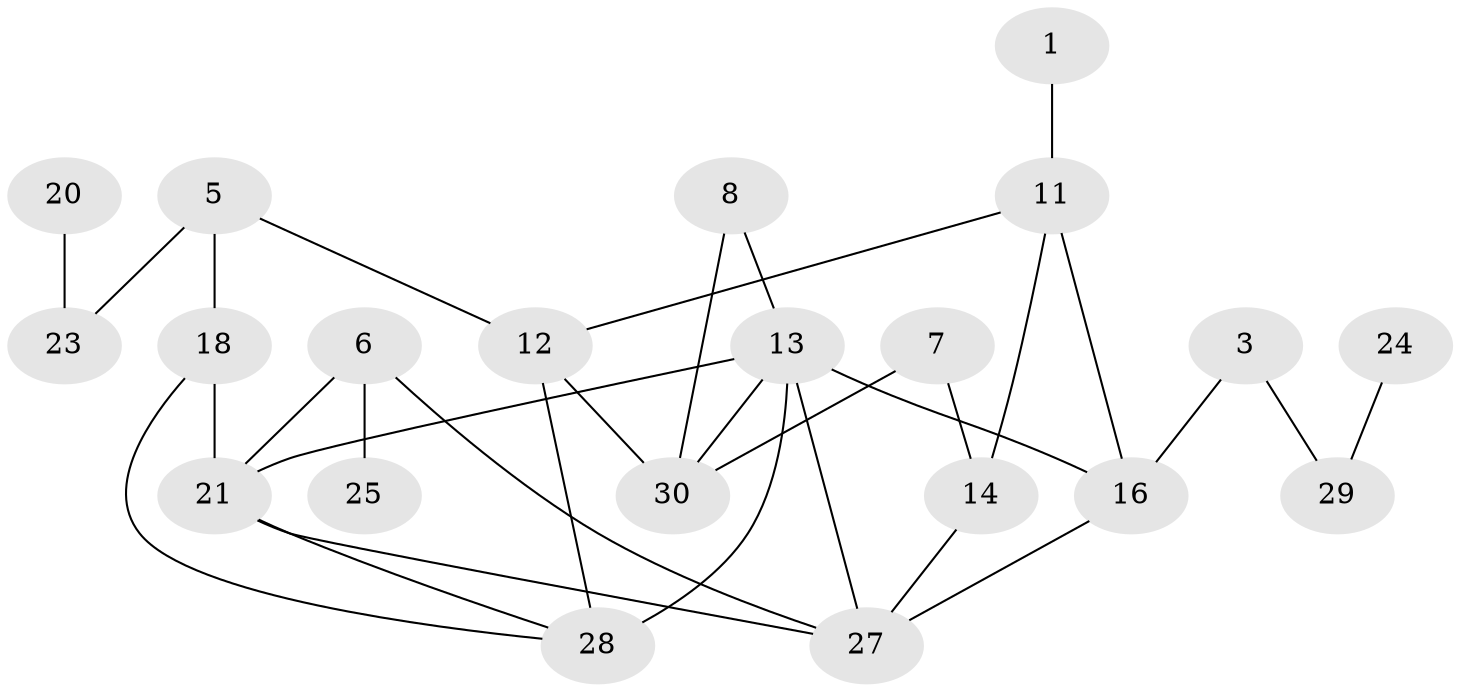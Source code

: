 // original degree distribution, {1: 0.21666666666666667, 2: 0.2833333333333333, 3: 0.21666666666666667, 0: 0.11666666666666667, 5: 0.016666666666666666, 4: 0.13333333333333333, 7: 0.016666666666666666}
// Generated by graph-tools (version 1.1) at 2025/35/03/04/25 23:35:50]
// undirected, 21 vertices, 31 edges
graph export_dot {
  node [color=gray90,style=filled];
  1;
  3;
  5;
  6;
  7;
  8;
  11;
  12;
  13;
  14;
  16;
  18;
  20;
  21;
  23;
  24;
  25;
  27;
  28;
  29;
  30;
  1 -- 11 [weight=1.0];
  3 -- 16 [weight=1.0];
  3 -- 29 [weight=1.0];
  5 -- 12 [weight=1.0];
  5 -- 18 [weight=1.0];
  5 -- 23 [weight=1.0];
  6 -- 21 [weight=1.0];
  6 -- 25 [weight=1.0];
  6 -- 27 [weight=1.0];
  7 -- 14 [weight=1.0];
  7 -- 30 [weight=1.0];
  8 -- 13 [weight=1.0];
  8 -- 30 [weight=1.0];
  11 -- 12 [weight=1.0];
  11 -- 14 [weight=1.0];
  11 -- 16 [weight=1.0];
  12 -- 28 [weight=1.0];
  12 -- 30 [weight=1.0];
  13 -- 16 [weight=1.0];
  13 -- 21 [weight=1.0];
  13 -- 27 [weight=1.0];
  13 -- 28 [weight=3.0];
  13 -- 30 [weight=1.0];
  14 -- 27 [weight=1.0];
  16 -- 27 [weight=1.0];
  18 -- 21 [weight=1.0];
  18 -- 28 [weight=1.0];
  20 -- 23 [weight=2.0];
  21 -- 27 [weight=1.0];
  21 -- 28 [weight=1.0];
  24 -- 29 [weight=1.0];
}
